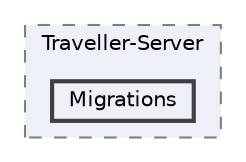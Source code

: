 digraph "E:/Users/venel/Desktop/TravellerV2/traveller/Traveller-Server/Migrations"
{
 // LATEX_PDF_SIZE
  bgcolor="transparent";
  edge [fontname=Helvetica,fontsize=10,labelfontname=Helvetica,labelfontsize=10];
  node [fontname=Helvetica,fontsize=10,shape=box,height=0.2,width=0.4];
  compound=true
  subgraph clusterdir_ed192440a2dd0f1688028b93feb9c1fd {
    graph [ bgcolor="#edf0f7", pencolor="grey50", label="Traveller-Server", fontname=Helvetica,fontsize=10 style="filled,dashed", URL="dir_ed192440a2dd0f1688028b93feb9c1fd.html",tooltip=""]
  dir_ad521d0726880f63abfcf257049e7efc [label="Migrations", fillcolor="#edf0f7", color="grey25", style="filled,bold", URL="dir_ad521d0726880f63abfcf257049e7efc.html",tooltip=""];
  }
}
